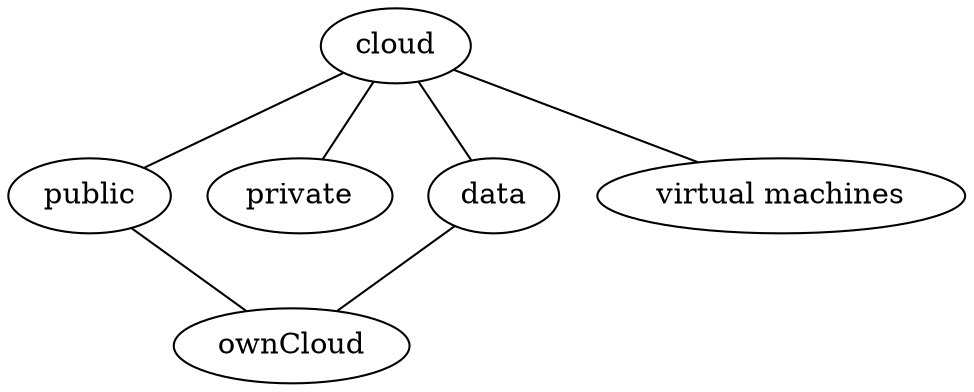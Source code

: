 digraph "Wikimap" {
  "public" [href="www.staerk.de"]
  "cloud" -> "public" [arrowhead=none, href="www.staerk.de"]
  "cloud" -> "private" [arrowhead=none]
  "cloud" -> "data" [arrowhead=none]
  "cloud" -> "virtual machines" [arrowhead=none]
  "data" -> "ownCloud" [arrowhead=none]
  "public" -> "ownCloud" [arrowhead=none]
}
